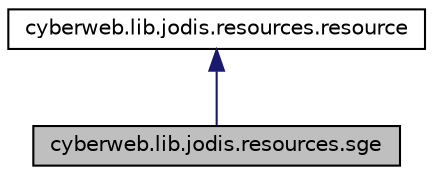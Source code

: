 digraph G
{
  edge [fontname="Helvetica",fontsize="10",labelfontname="Helvetica",labelfontsize="10"];
  node [fontname="Helvetica",fontsize="10",shape=record];
  Node1 [label="cyberweb.lib.jodis.resources.sge",height=0.2,width=0.4,color="black", fillcolor="grey75", style="filled" fontcolor="black"];
  Node2 -> Node1 [dir="back",color="midnightblue",fontsize="10",style="solid",fontname="Helvetica"];
  Node2 [label="cyberweb.lib.jodis.resources.resource",height=0.2,width=0.4,color="black", fillcolor="white", style="filled",URL="$classcyberweb_1_1lib_1_1jodis_1_1resources_1_1resource.html"];
}
